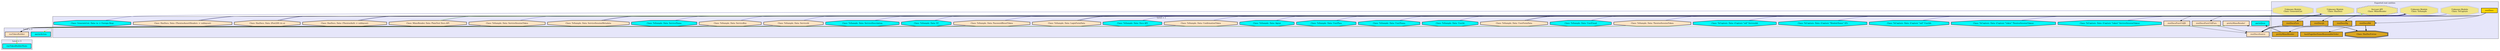 digraph "Levels within Thentos.Backend.Api.Docs.Common" {
    node [margin="0.4,0.1"
         ,style=filled];
    subgraph cluster_0 {
        graph [label="Exported root entities"
              ,style=filled
              ,fillcolor=lavender];
        5 [label="Class: HasDocExtras"
          ,shape=doubleoctagon
          ,fillcolor=goldenrod
          ,style="filled,bold"];
        12 [label=hackTogetherSomeReasonableOrder
           ,shape=box
           ,fillcolor=goldenrod
           ,style="filled,bold"];
        16 [label=prettyMimeRender
           ,shape=box
           ,fillcolor=goldenrod
           ,style="filled,bold"];
        18 [label=restDocs
           ,shape=box
           ,fillcolor=gold
           ,style="filled,bold"];
        19 [label=restDocsJs
           ,shape=box
           ,fillcolor=goldenrod
           ,style="filled,bold"];
        20 [label=restDocsMd
           ,shape=box
           ,fillcolor=goldenrod
           ,style="filled,bold"];
        21 [label=restDocsNg
           ,shape=box
           ,fillcolor=goldenrod
           ,style="filled,bold"];
        22 [label=restDocsPurs
           ,shape=box
           ,fillcolor=goldenrod
           ,style="filled,bold"];
        51 [label="Servant.API\nClass: MimeRender"
           ,shape=doubleoctagon
           ,fillcolor=khaki
           ,style="filled,dashed"];
        52 [label="Unknown Module\nClass: HasDocs"
           ,shape=doubleoctagon
           ,fillcolor=khaki
           ,style="filled,dotted"];
        53 [label="Unknown Module\nClass: GenerateList"
           ,shape=doubleoctagon
           ,fillcolor=khaki
           ,style="filled,dotted"];
        54 [label="Unknown Module\nClass: ToCapture"
           ,shape=doubleoctagon
           ,fillcolor=khaki
           ,style="filled,dotted"];
        55 [label="Unknown Module\nClass: ToSample"
           ,shape=doubleoctagon
           ,fillcolor=khaki
           ,style="filled,dotted"];
    }
    subgraph cluster_1 {
        graph [label="Level = 1"
              ,style=filled
              ,fillcolor=lavender];
        1 [label="Class: HasDocs, Data: (Post200 cts a)"
          ,shape=octagon
          ,fillcolor=bisque
          ,style="filled,bold"];
        2 [label="Class: HasDocs, Data: (ThentosAssertHeaders :> sublayout)"
          ,shape=octagon
          ,fillcolor=bisque
          ,style="filled,bold"];
        3 [label="Class: HasDocs, Data: (ThentosAuth :> sublayout)"
          ,shape=octagon
          ,fillcolor=bisque
          ,style="filled,bold"];
        4 [label="Class: GenerateList, Data: (a -> Foreign.Req)"
          ,shape=octagon
          ,fillcolor=cyan
          ,style="filled,bold"];
        13 [label="Class: MimeRender, Data: PlainText Docs.API"
           ,shape=octagon
           ,fillcolor=bisque
           ,style="filled,bold"];
        15 [label=pprintJson
           ,shape=box
           ,fillcolor=cyan
           ,style="filled,bold"];
        17 [label="prettyMimeRender'"
           ,shape=box
           ,fillcolor=bisque
           ,style="filled,bold"];
        23 [label=restDocsPursUtilJS
           ,shape=box
           ,fillcolor=bisque
           ,style="filled,bold"];
        24 [label=restDocsPursUtilPurs
           ,shape=box
           ,fillcolor=bisque
           ,style="filled,bold"];
        25 [label=restDocsSource
           ,shape=box
           ,fillcolor=bisque
           ,style="filled,bold"];
        28 [label="Class: ToCapture, Data: (Capture \"ModuleName\" ST)"
           ,shape=octagon
           ,fillcolor=cyan
           ,style="filled,bold"];
        29 [label="Class: ToCapture, Data: (Capture \"sid\" ServiceId)"
           ,shape=octagon
           ,fillcolor=cyan
           ,style="filled,bold"];
        30 [label="Class: ToCapture, Data: (Capture \"token\" ServiceSessionToken)"
           ,shape=octagon
           ,fillcolor=cyan
           ,style="filled,bold"];
        31 [label="Class: ToCapture, Data: (Capture \"token\" ThentosSessionToken)"
           ,shape=octagon
           ,fillcolor=cyan
           ,style="filled,bold"];
        32 [label="Class: ToCapture, Data: (Capture \"uid\" UserId)"
           ,shape=octagon
           ,fillcolor=cyan
           ,style="filled,bold"];
        33 [label="Class: ToSample, Data: Agent"
           ,shape=octagon
           ,fillcolor=cyan
           ,style="filled,bold"];
        34 [label="Class: ToSample, Data: ConfirmationToken"
           ,shape=octagon
           ,fillcolor=bisque
           ,style="filled,bold"];
        35 [label="Class: ToSample, Data: Docs.API"
           ,shape=octagon
           ,fillcolor=cyan
           ,style="filled,bold"];
        36 [label="Class: ToSample, Data: LoginFormData"
           ,shape=octagon
           ,fillcolor=bisque
           ,style="filled,bold"];
        37 [label="Class: ToSample, Data: PasswordResetToken"
           ,shape=octagon
           ,fillcolor=bisque
           ,style="filled,bold"];
        38 [label="Class: ToSample, Data: ST"
           ,shape=octagon
           ,fillcolor=cyan
           ,style="filled,bold"];
        39 [label="Class: ToSample, Data: ServiceDescription"
           ,shape=octagon
           ,fillcolor=cyan
           ,style="filled,bold"];
        40 [label="Class: ToSample, Data: ServiceId"
           ,shape=octagon
           ,fillcolor=bisque
           ,style="filled,bold"];
        41 [label="Class: ToSample, Data: ServiceKey"
           ,shape=octagon
           ,fillcolor=bisque
           ,style="filled,bold"];
        42 [label="Class: ToSample, Data: ServiceName"
           ,shape=octagon
           ,fillcolor=cyan
           ,style="filled,bold"];
        43 [label="Class: ToSample, Data: ServiceSessionMetadata"
           ,shape=octagon
           ,fillcolor=bisque
           ,style="filled,bold"];
        44 [label="Class: ToSample, Data: ServiceSessionToken"
           ,shape=octagon
           ,fillcolor=bisque
           ,style="filled,bold"];
        45 [label="Class: ToSample, Data: ThentosSessionToken"
           ,shape=octagon
           ,fillcolor=bisque
           ,style="filled,bold"];
        46 [label="Class: ToSample, Data: UserEmail"
           ,shape=octagon
           ,fillcolor=cyan
           ,style="filled,bold"];
        47 [label="Class: ToSample, Data: UserFormData"
           ,shape=octagon
           ,fillcolor=bisque
           ,style="filled,bold"];
        48 [label="Class: ToSample, Data: UserId"
           ,shape=octagon
           ,fillcolor=cyan
           ,style="filled,bold"];
        49 [label="Class: ToSample, Data: UserName"
           ,shape=octagon
           ,fillcolor=cyan
           ,style="filled,bold"];
        50 [label="Class: ToSample, Data: UserPass"
           ,shape=octagon
           ,fillcolor=cyan
           ,style="filled,bold"];
    }
    subgraph cluster_2 {
        graph [label="Level = 2"
              ,style=filled
              ,fillcolor=lavender];
        14 [label=pprintAction
           ,shape=box
           ,fillcolor=cyan
           ,style="filled,bold"];
        26 [label=runTokenBuilder
           ,shape=box
           ,fillcolor=bisque
           ,style="filled,bold"];
    }
    subgraph cluster_3 {
        graph [label="Level = 3"
              ,style=filled
              ,fillcolor=lavender];
        27 [label=runTokenBuilderState
           ,shape=box
           ,fillcolor=cyan
           ,style="filled,bold"];
    }
    1 -> 52 [penwidth=1
            ,color=black];
    2 -> 52 [penwidth=1
            ,color=black];
    3 -> 52 [penwidth=1
            ,color=black];
    13 -> 51 [penwidth=1
             ,color=chartreuse];
    16 -> 15 [penwidth=1
             ,color=black];
    16 -> 17 [penwidth=1
             ,color=black];
    17 -> 14 [penwidth=1
             ,color=chartreuse];
    18 -> 19 [penwidth=1
             ,color=black];
    18 -> 20 [penwidth=1
             ,color=black];
    18 -> 21 [penwidth=1
             ,color=black];
    18 -> 22 [penwidth=1
             ,color=black];
    18 -> 23 [penwidth=1
             ,color=black];
    18 -> 24 [penwidth=1
             ,color=black];
    19 -> 25 [penwidth=1
             ,color=black];
    20 -> 5 [penwidth=2.386294361119891
            ,color=black];
    20 -> 12 [penwidth=1
             ,color=black];
    20 -> 16 [penwidth=1
             ,color=black];
    21 -> 25 [penwidth=1
             ,color=black];
    22 -> 25 [penwidth=1
             ,color=black];
    23 -> 25 [penwidth=1
             ,color=black];
    24 -> 25 [penwidth=1
             ,color=black];
    25 -> 5 [penwidth=1.6931471805599454
            ,color=black];
    26 -> 27 [penwidth=1
             ,color=chartreuse];
    34 -> 26 [penwidth=1
             ,color=black];
    36 -> 55 [penwidth=1
             ,color=black];
    37 -> 26 [penwidth=1
             ,color=black];
    40 -> 26 [penwidth=1
             ,color=black];
    41 -> 26 [penwidth=1
             ,color=black];
    43 -> 55 [penwidth=1
             ,color=black];
    44 -> 26 [penwidth=1
             ,color=black];
    45 -> 26 [penwidth=1
             ,color=black];
    47 -> 55 [penwidth=1
             ,color=black];
    51 -> 13 [penwidth=1
             ,color=navy
             ,dir=none];
    52 -> 1 [penwidth=1
            ,color=navy
            ,dir=none];
    52 -> 2 [penwidth=1
            ,color=navy
            ,dir=none];
    52 -> 3 [penwidth=1
            ,color=navy
            ,dir=none];
    53 -> 4 [penwidth=1
            ,color=navy
            ,dir=none];
    54 -> 28 [penwidth=1
             ,color=navy
             ,dir=none];
    54 -> 29 [penwidth=1
             ,color=navy
             ,dir=none];
    54 -> 30 [penwidth=1
             ,color=navy
             ,dir=none];
    54 -> 31 [penwidth=1
             ,color=navy
             ,dir=none];
    54 -> 32 [penwidth=1
             ,color=navy
             ,dir=none];
    55 -> 33 [penwidth=1
             ,color=navy
             ,dir=none];
    55 -> 34 [penwidth=1
             ,color=navy
             ,dir=none];
    55 -> 35 [penwidth=1
             ,color=navy
             ,dir=none];
    55 -> 36 [penwidth=1
             ,color=navy
             ,dir=none];
    55 -> 37 [penwidth=1
             ,color=navy
             ,dir=none];
    55 -> 38 [penwidth=1
             ,color=navy
             ,dir=none];
    55 -> 39 [penwidth=1
             ,color=navy
             ,dir=none];
    55 -> 40 [penwidth=1
             ,color=navy
             ,dir=none];
    55 -> 41 [penwidth=1
             ,color=navy
             ,dir=none];
    55 -> 42 [penwidth=1
             ,color=navy
             ,dir=none];
    55 -> 43 [penwidth=1
             ,color=navy
             ,dir=none];
    55 -> 44 [penwidth=1
             ,color=navy
             ,dir=none];
    55 -> 45 [penwidth=1
             ,color=navy
             ,dir=none];
    55 -> 46 [penwidth=1
             ,color=navy
             ,dir=none];
    55 -> 47 [penwidth=1
             ,color=navy
             ,dir=none];
    55 -> 48 [penwidth=1
             ,color=navy
             ,dir=none];
    55 -> 49 [penwidth=1
             ,color=navy
             ,dir=none];
    55 -> 50 [penwidth=1
             ,color=navy
             ,dir=none];
}
